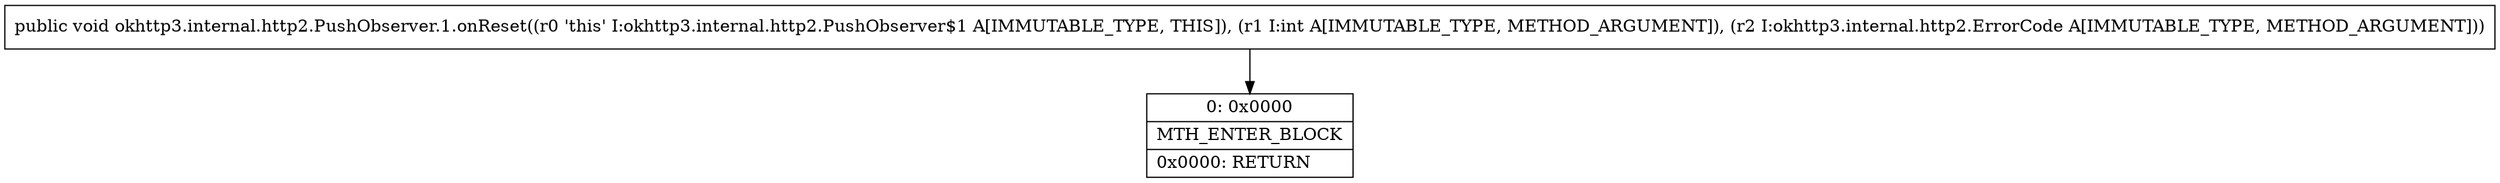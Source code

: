 digraph "CFG forokhttp3.internal.http2.PushObserver.1.onReset(ILokhttp3\/internal\/http2\/ErrorCode;)V" {
Node_0 [shape=record,label="{0\:\ 0x0000|MTH_ENTER_BLOCK\l|0x0000: RETURN   \l}"];
MethodNode[shape=record,label="{public void okhttp3.internal.http2.PushObserver.1.onReset((r0 'this' I:okhttp3.internal.http2.PushObserver$1 A[IMMUTABLE_TYPE, THIS]), (r1 I:int A[IMMUTABLE_TYPE, METHOD_ARGUMENT]), (r2 I:okhttp3.internal.http2.ErrorCode A[IMMUTABLE_TYPE, METHOD_ARGUMENT])) }"];
MethodNode -> Node_0;
}

